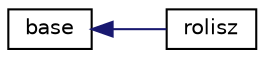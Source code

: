 digraph G
{
  edge [fontname="Helvetica",fontsize="10",labelfontname="Helvetica",labelfontsize="10"];
  node [fontname="Helvetica",fontsize="10",shape=record];
  rankdir=LR;
  Node1 [label="base",height=0.2,width=0.4,color="black", fillcolor="white", style="filled",URL="$classbase.html"];
  Node1 -> Node2 [dir=back,color="midnightblue",fontsize="10",style="solid",fontname="Helvetica"];
  Node2 [label="rolisz",height=0.2,width=0.4,color="black", fillcolor="white", style="filled",URL="$classrolisz.html"];
}

